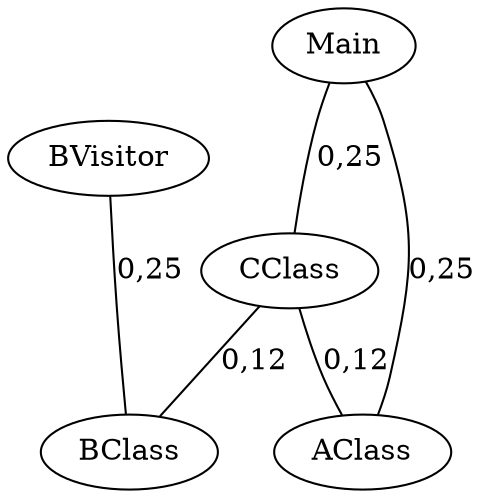 strict graph G {
  CClass;
  BVisitor;
  BClass;
  AClass;
  Main;
  CClass -- BClass [ weight="0.125" label="0,12" ];
  CClass -- AClass [ weight="0.125" label="0,12" ];
  BVisitor -- BClass [ weight="0.25" label="0,25" ];
  Main -- CClass [ weight="0.25" label="0,25" ];
  Main -- AClass [ weight="0.25" label="0,25" ];
}
